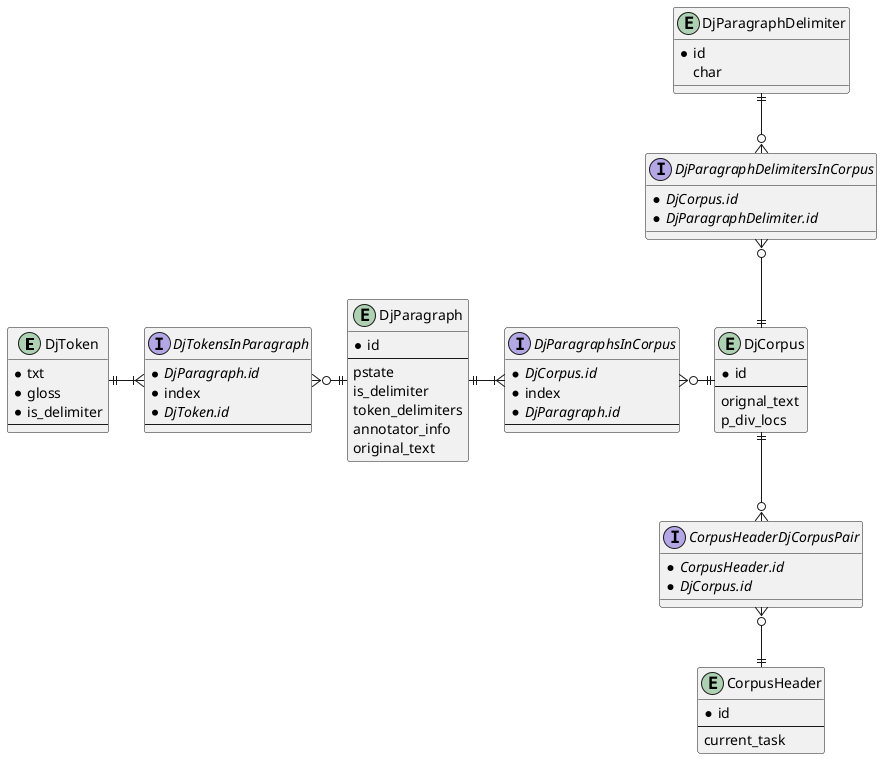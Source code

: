 @startuml

entity DjToken {
	* txt
	* gloss
	* is_delimiter
	--
}

entity DjParagraph {
	* id
	--
	pstate
	is_delimiter
	token_delimiters
	annotator_info
	original_text
}

interface DjTokensInParagraph {
	* //DjParagraph.id//
	* index
	* //DjToken.id//
	--
}
DjToken ||-right-|{ DjTokensInParagraph
DjTokensInParagraph }o-right-|| DjParagraph

entity DjCorpus {
	* id
	--
	orignal_text
	p_div_locs
}

interface DjParagraphsInCorpus {
	* //DjCorpus.id//
	* index
	* //DjParagraph.id//
	--
}
DjParagraph ||-right-|{ DjParagraphsInCorpus
DjParagraphsInCorpus }o-right-|| DjCorpus

entity DjParagraphDelimiter {
	* id
	char
}

interface DjParagraphDelimitersInCorpus {
	* //DjCorpus.id//
	* //DjParagraphDelimiter.id//
}
DjCorpus ||-up-o{ DjParagraphDelimitersInCorpus
DjParagraphDelimitersInCorpus }o-up-|| DjParagraphDelimiter

entity CorpusHeader {
	* id
	---
	current_task
}

interface CorpusHeaderDjCorpusPair {
	* //CorpusHeader.id//
	* //DjCorpus.id//
}
CorpusHeader ||-up-o{ CorpusHeaderDjCorpusPair
CorpusHeaderDjCorpusPair }o-up-|| DjCorpus



@enduml